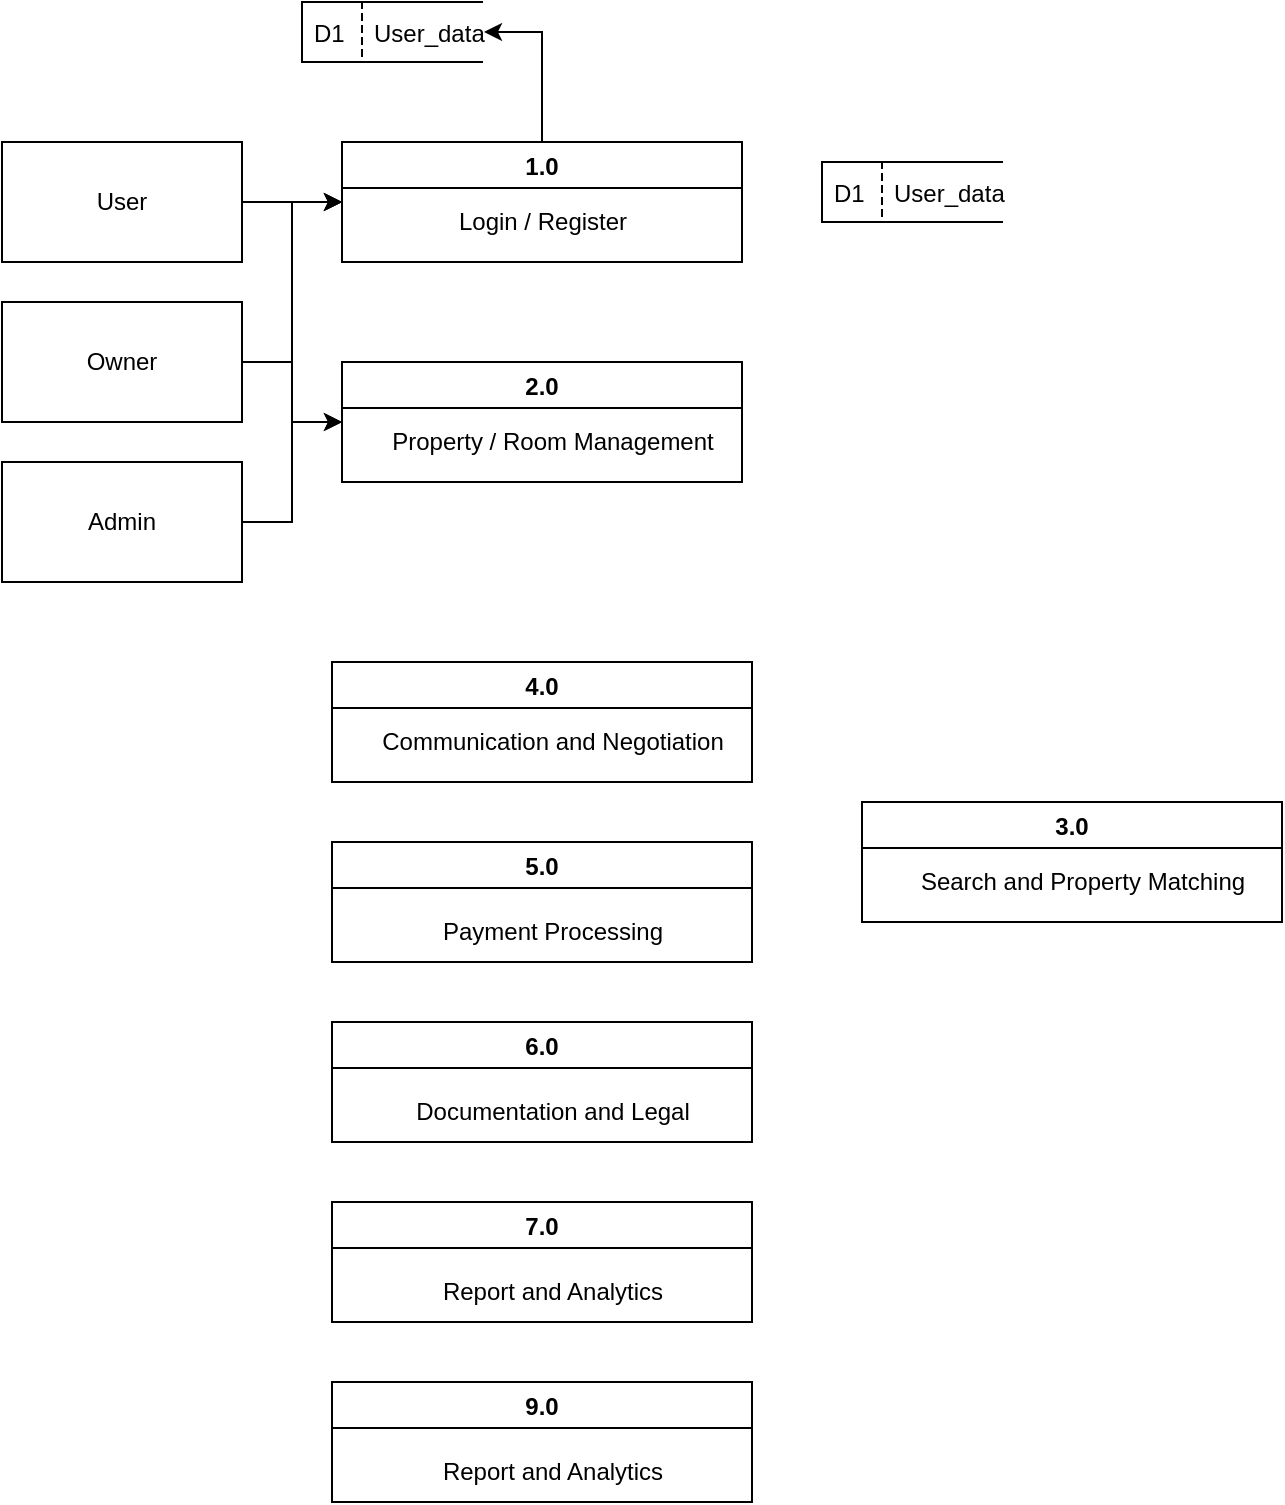 <mxfile version="20.8.10" type="onedrive"><diagram id="R2lEEEUBdFMjLlhIrx00" name="Page-1"><mxGraphModel grid="1" page="1" gridSize="10" guides="1" tooltips="1" connect="1" arrows="1" fold="1" pageScale="1" pageWidth="850" pageHeight="1100" math="0" shadow="0" extFonts="Permanent Marker^https://fonts.googleapis.com/css?family=Permanent+Marker"><root><mxCell id="0"/><mxCell id="1" parent="0"/><mxCell id="Ci3cu0jDoSGofdBfNgbZ-28" style="edgeStyle=orthogonalEdgeStyle;rounded=0;orthogonalLoop=1;jettySize=auto;html=1;entryX=0;entryY=0.5;entryDx=0;entryDy=0;" edge="1" parent="1" source="Ci3cu0jDoSGofdBfNgbZ-1" target="Ci3cu0jDoSGofdBfNgbZ-5"><mxGeometry relative="1" as="geometry"/></mxCell><mxCell id="Ci3cu0jDoSGofdBfNgbZ-1" value="User" style="rounded=0;whiteSpace=wrap;html=1;" vertex="1" parent="1"><mxGeometry x="70" y="100" width="120" height="60" as="geometry"/></mxCell><mxCell id="Ci3cu0jDoSGofdBfNgbZ-29" style="edgeStyle=orthogonalEdgeStyle;rounded=0;orthogonalLoop=1;jettySize=auto;html=1;entryX=0;entryY=0.5;entryDx=0;entryDy=0;" edge="1" parent="1" source="Ci3cu0jDoSGofdBfNgbZ-2" target="Ci3cu0jDoSGofdBfNgbZ-5"><mxGeometry relative="1" as="geometry"/></mxCell><mxCell id="Ci3cu0jDoSGofdBfNgbZ-32" style="edgeStyle=orthogonalEdgeStyle;rounded=0;orthogonalLoop=1;jettySize=auto;html=1;entryX=0;entryY=0.5;entryDx=0;entryDy=0;" edge="1" parent="1" source="Ci3cu0jDoSGofdBfNgbZ-2" target="Ci3cu0jDoSGofdBfNgbZ-7"><mxGeometry relative="1" as="geometry"/></mxCell><mxCell id="Ci3cu0jDoSGofdBfNgbZ-2" value="Owner" style="rounded=0;whiteSpace=wrap;html=1;" vertex="1" parent="1"><mxGeometry x="70" y="180" width="120" height="60" as="geometry"/></mxCell><mxCell id="Ci3cu0jDoSGofdBfNgbZ-30" style="edgeStyle=orthogonalEdgeStyle;rounded=0;orthogonalLoop=1;jettySize=auto;html=1;entryX=0;entryY=0.5;entryDx=0;entryDy=0;" edge="1" parent="1" source="Ci3cu0jDoSGofdBfNgbZ-3" target="Ci3cu0jDoSGofdBfNgbZ-5"><mxGeometry relative="1" as="geometry"/></mxCell><mxCell id="Ci3cu0jDoSGofdBfNgbZ-34" style="edgeStyle=orthogonalEdgeStyle;rounded=0;orthogonalLoop=1;jettySize=auto;html=1;entryX=0;entryY=0.5;entryDx=0;entryDy=0;" edge="1" parent="1" source="Ci3cu0jDoSGofdBfNgbZ-3" target="Ci3cu0jDoSGofdBfNgbZ-7"><mxGeometry relative="1" as="geometry"/></mxCell><mxCell id="Ci3cu0jDoSGofdBfNgbZ-3" value="Admin" style="rounded=0;whiteSpace=wrap;html=1;" vertex="1" parent="1"><mxGeometry x="70" y="260" width="120" height="60" as="geometry"/></mxCell><mxCell id="Ci3cu0jDoSGofdBfNgbZ-5" value="1.0" style="swimlane;startSize=23;" vertex="1" parent="1"><mxGeometry x="240" y="100" width="200" height="60" as="geometry"/></mxCell><mxCell id="Ci3cu0jDoSGofdBfNgbZ-47" style="edgeStyle=orthogonalEdgeStyle;rounded=0;orthogonalLoop=1;jettySize=auto;html=1;exitX=0.5;exitY=0;exitDx=0;exitDy=0;" edge="1" parent="1" source="Ci3cu0jDoSGofdBfNgbZ-5" target="Ci3cu0jDoSGofdBfNgbZ-19"><mxGeometry relative="1" as="geometry"><Array as="points"><mxPoint x="340" y="45"/></Array></mxGeometry></mxCell><mxCell id="Ci3cu0jDoSGofdBfNgbZ-6" value="Login / Register" style="text;html=1;align=center;verticalAlign=middle;resizable=0;points=[];autosize=1;strokeColor=none;fillColor=none;" vertex="1" parent="1"><mxGeometry x="285" y="125" width="110" height="30" as="geometry"/></mxCell><mxCell id="Ci3cu0jDoSGofdBfNgbZ-7" value="2.0" style="swimlane;startSize=23;" vertex="1" parent="1"><mxGeometry x="240" y="210" width="200" height="60" as="geometry"/></mxCell><mxCell id="Ci3cu0jDoSGofdBfNgbZ-23" value="Property / Room Management" style="text;html=1;align=center;verticalAlign=middle;resizable=0;points=[];autosize=1;strokeColor=none;fillColor=none;" vertex="1" parent="Ci3cu0jDoSGofdBfNgbZ-7"><mxGeometry x="15" y="25" width="180" height="30" as="geometry"/></mxCell><mxCell id="Ci3cu0jDoSGofdBfNgbZ-19" value="User_data" style="shape=partialRectangle;fillColor=none;align=left;verticalAlign=middle;strokeColor=default;spacingLeft=34;rotatable=0;points=[[0,0.5],[1,0.5]];portConstraint=eastwest;dropTarget=0;strokeWidth=1;perimeterSpacing=1;right=0;" vertex="1" parent="1"><mxGeometry x="220" y="30" width="90" height="30" as="geometry"/></mxCell><mxCell id="Ci3cu0jDoSGofdBfNgbZ-20" value="D1" style="shape=partialRectangle;top=0;left=0;bottom=0;fillColor=none;stokeWidth=1;dashed=1;align=left;verticalAlign=middle;spacingLeft=4;spacingRight=4;overflow=hidden;rotatable=0;points=[];portConstraint=eastwest;part=1;strokeColor=default;" vertex="1" connectable="0" parent="Ci3cu0jDoSGofdBfNgbZ-19"><mxGeometry width="30" height="30" as="geometry"/></mxCell><mxCell id="Ci3cu0jDoSGofdBfNgbZ-24" value="3.0" style="swimlane;startSize=23;" vertex="1" parent="1"><mxGeometry x="500" y="430" width="210" height="60" as="geometry"><mxRectangle x="240" y="260" width="60" height="30" as="alternateBounds"/></mxGeometry></mxCell><mxCell id="Ci3cu0jDoSGofdBfNgbZ-26" value="Search and Property Matching" style="text;html=1;align=center;verticalAlign=middle;resizable=0;points=[];autosize=1;strokeColor=none;fillColor=none;" vertex="1" parent="1"><mxGeometry x="515" y="455" width="190" height="30" as="geometry"/></mxCell><mxCell id="Ci3cu0jDoSGofdBfNgbZ-27" value="4.0" style="swimlane;startSize=23;" vertex="1" parent="1"><mxGeometry x="235" y="360" width="210" height="60" as="geometry"><mxRectangle x="120" y="460" width="60" height="30" as="alternateBounds"/></mxGeometry></mxCell><mxCell id="Ci3cu0jDoSGofdBfNgbZ-36" value="Communication and Negotiation" style="text;html=1;align=center;verticalAlign=middle;resizable=0;points=[];autosize=1;strokeColor=none;fillColor=none;" vertex="1" parent="1"><mxGeometry x="250" y="385" width="190" height="30" as="geometry"/></mxCell><mxCell id="Ci3cu0jDoSGofdBfNgbZ-38" value="5.0" style="swimlane;startSize=23;" vertex="1" parent="1"><mxGeometry x="235" y="450" width="210" height="60" as="geometry"><mxRectangle x="120" y="460" width="60" height="30" as="alternateBounds"/></mxGeometry></mxCell><mxCell id="Ci3cu0jDoSGofdBfNgbZ-39" value="Payment Processing" style="text;html=1;align=center;verticalAlign=middle;resizable=0;points=[];autosize=1;strokeColor=none;fillColor=none;" vertex="1" parent="Ci3cu0jDoSGofdBfNgbZ-38"><mxGeometry x="45" y="30" width="130" height="30" as="geometry"/></mxCell><mxCell id="Ci3cu0jDoSGofdBfNgbZ-41" value="6.0" style="swimlane;startSize=23;" vertex="1" parent="1"><mxGeometry x="235" y="540" width="210" height="60" as="geometry"><mxRectangle x="120" y="460" width="60" height="30" as="alternateBounds"/></mxGeometry></mxCell><mxCell id="Ci3cu0jDoSGofdBfNgbZ-42" value="Documentation and Legal" style="text;html=1;align=center;verticalAlign=middle;resizable=0;points=[];autosize=1;strokeColor=none;fillColor=none;" vertex="1" parent="Ci3cu0jDoSGofdBfNgbZ-41"><mxGeometry x="30" y="30" width="160" height="30" as="geometry"/></mxCell><mxCell id="Ci3cu0jDoSGofdBfNgbZ-43" value="7.0" style="swimlane;startSize=23;" vertex="1" parent="1"><mxGeometry x="235" y="630" width="210" height="60" as="geometry"><mxRectangle x="120" y="460" width="60" height="30" as="alternateBounds"/></mxGeometry></mxCell><mxCell id="Ci3cu0jDoSGofdBfNgbZ-44" value="Report and Analytics" style="text;html=1;align=center;verticalAlign=middle;resizable=0;points=[];autosize=1;strokeColor=none;fillColor=none;" vertex="1" parent="Ci3cu0jDoSGofdBfNgbZ-43"><mxGeometry x="45" y="30" width="130" height="30" as="geometry"/></mxCell><mxCell id="Ci3cu0jDoSGofdBfNgbZ-45" value="9.0" style="swimlane;startSize=23;" vertex="1" parent="1"><mxGeometry x="235" y="720" width="210" height="60" as="geometry"><mxRectangle x="120" y="460" width="60" height="30" as="alternateBounds"/></mxGeometry></mxCell><mxCell id="Ci3cu0jDoSGofdBfNgbZ-46" value="Report and Analytics" style="text;html=1;align=center;verticalAlign=middle;resizable=0;points=[];autosize=1;strokeColor=none;fillColor=none;" vertex="1" parent="Ci3cu0jDoSGofdBfNgbZ-45"><mxGeometry x="45" y="30" width="130" height="30" as="geometry"/></mxCell><mxCell id="Ci3cu0jDoSGofdBfNgbZ-48" value="User_data" style="shape=partialRectangle;fillColor=none;align=left;verticalAlign=middle;strokeColor=default;spacingLeft=34;rotatable=0;points=[[0,0.5],[1,0.5]];portConstraint=eastwest;dropTarget=0;strokeWidth=1;perimeterSpacing=1;right=0;" vertex="1" parent="1"><mxGeometry x="480" y="110" width="90" height="30" as="geometry"/></mxCell><mxCell id="Ci3cu0jDoSGofdBfNgbZ-49" value="D1" style="shape=partialRectangle;top=0;left=0;bottom=0;fillColor=none;stokeWidth=1;dashed=1;align=left;verticalAlign=middle;spacingLeft=4;spacingRight=4;overflow=hidden;rotatable=0;points=[];portConstraint=eastwest;part=1;strokeColor=default;" vertex="1" connectable="0" parent="Ci3cu0jDoSGofdBfNgbZ-48"><mxGeometry width="30" height="30" as="geometry"/></mxCell></root></mxGraphModel></diagram></mxfile>